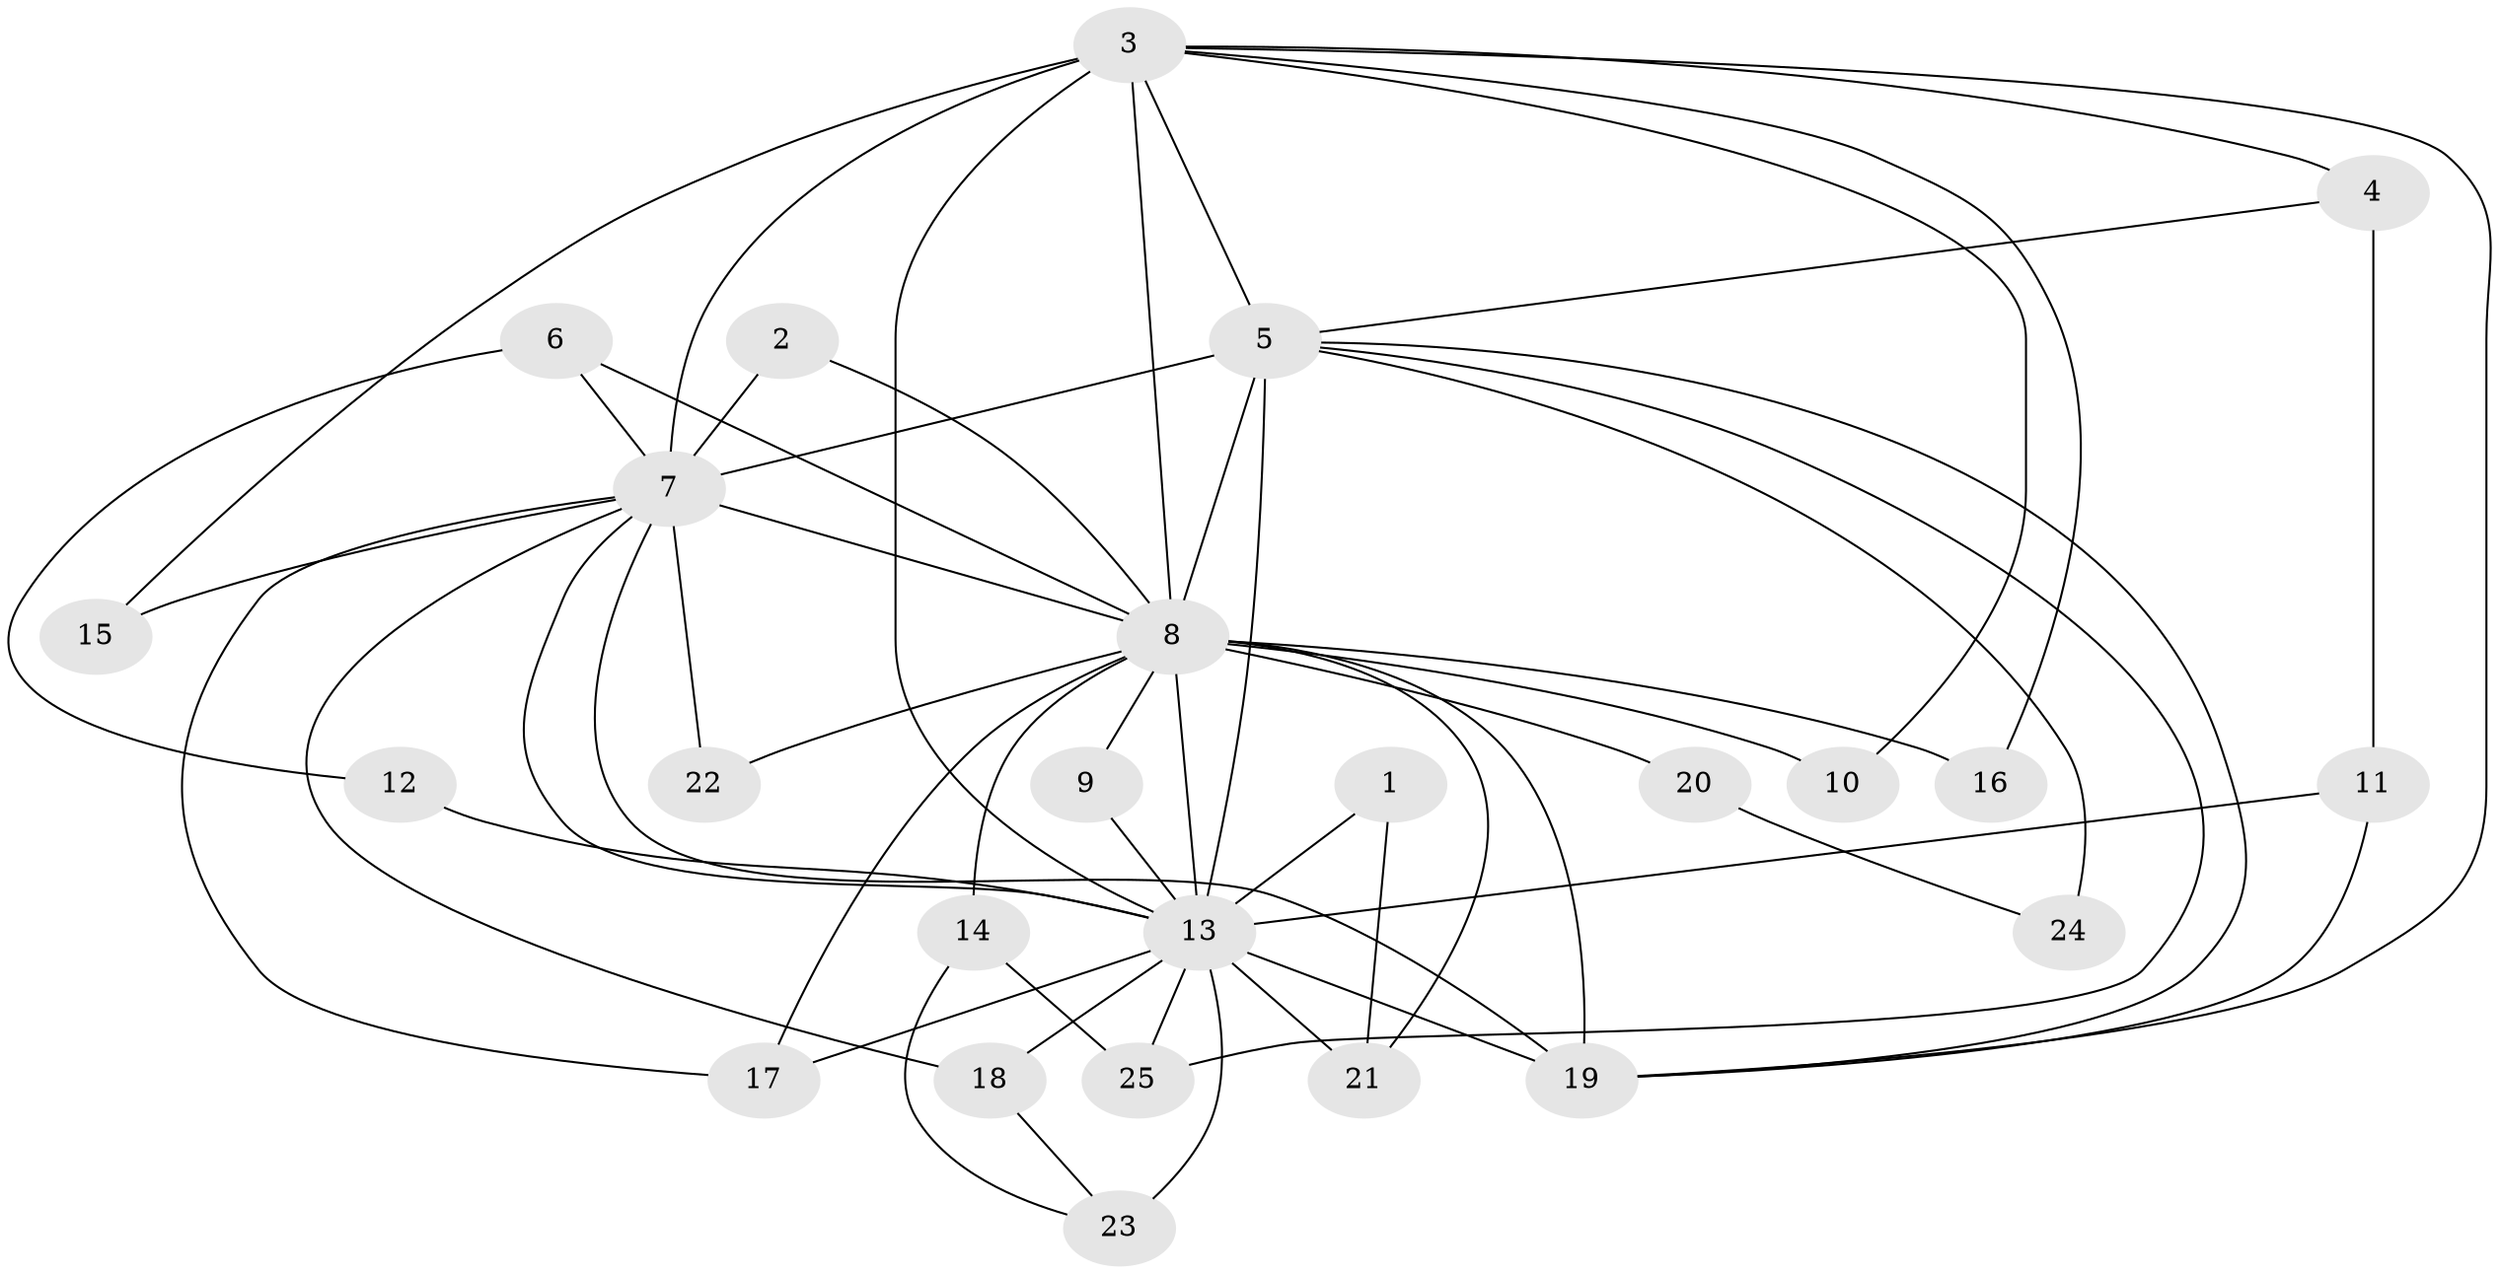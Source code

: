 // original degree distribution, {11: 0.06, 17: 0.04, 14: 0.02, 13: 0.02, 16: 0.02, 21: 0.02, 19: 0.02, 3: 0.18, 2: 0.52, 4: 0.08, 5: 0.02}
// Generated by graph-tools (version 1.1) at 2025/01/03/09/25 03:01:36]
// undirected, 25 vertices, 55 edges
graph export_dot {
graph [start="1"]
  node [color=gray90,style=filled];
  1;
  2;
  3;
  4;
  5;
  6;
  7;
  8;
  9;
  10;
  11;
  12;
  13;
  14;
  15;
  16;
  17;
  18;
  19;
  20;
  21;
  22;
  23;
  24;
  25;
  1 -- 13 [weight=2.0];
  1 -- 21 [weight=1.0];
  2 -- 7 [weight=1.0];
  2 -- 8 [weight=1.0];
  3 -- 4 [weight=1.0];
  3 -- 5 [weight=4.0];
  3 -- 7 [weight=3.0];
  3 -- 8 [weight=4.0];
  3 -- 10 [weight=1.0];
  3 -- 13 [weight=6.0];
  3 -- 15 [weight=1.0];
  3 -- 16 [weight=1.0];
  3 -- 19 [weight=2.0];
  4 -- 5 [weight=1.0];
  4 -- 11 [weight=1.0];
  5 -- 7 [weight=2.0];
  5 -- 8 [weight=4.0];
  5 -- 13 [weight=4.0];
  5 -- 19 [weight=2.0];
  5 -- 24 [weight=2.0];
  5 -- 25 [weight=1.0];
  6 -- 7 [weight=1.0];
  6 -- 8 [weight=1.0];
  6 -- 12 [weight=1.0];
  7 -- 8 [weight=2.0];
  7 -- 13 [weight=3.0];
  7 -- 15 [weight=1.0];
  7 -- 17 [weight=1.0];
  7 -- 18 [weight=1.0];
  7 -- 19 [weight=1.0];
  7 -- 22 [weight=1.0];
  8 -- 9 [weight=2.0];
  8 -- 10 [weight=1.0];
  8 -- 13 [weight=4.0];
  8 -- 14 [weight=2.0];
  8 -- 16 [weight=1.0];
  8 -- 17 [weight=1.0];
  8 -- 19 [weight=2.0];
  8 -- 20 [weight=2.0];
  8 -- 21 [weight=1.0];
  8 -- 22 [weight=1.0];
  9 -- 13 [weight=1.0];
  11 -- 13 [weight=2.0];
  11 -- 19 [weight=1.0];
  12 -- 13 [weight=2.0];
  13 -- 17 [weight=2.0];
  13 -- 18 [weight=1.0];
  13 -- 19 [weight=3.0];
  13 -- 21 [weight=2.0];
  13 -- 23 [weight=2.0];
  13 -- 25 [weight=1.0];
  14 -- 23 [weight=1.0];
  14 -- 25 [weight=1.0];
  18 -- 23 [weight=1.0];
  20 -- 24 [weight=1.0];
}
